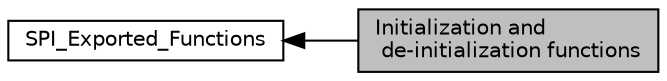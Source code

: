 digraph "Initialization and de-initialization functions"
{
  edge [fontname="Helvetica",fontsize="10",labelfontname="Helvetica",labelfontsize="10"];
  node [fontname="Helvetica",fontsize="10",shape=record];
  rankdir=LR;
  Node1 [label="SPI_Exported_Functions",height=0.2,width=0.4,color="black", fillcolor="white", style="filled",URL="$group___s_p_i___exported___functions.html"];
  Node0 [label="Initialization and\l de-initialization functions",height=0.2,width=0.4,color="black", fillcolor="grey75", style="filled", fontcolor="black"];
  Node1->Node0 [shape=plaintext, dir="back", style="solid"];
}
